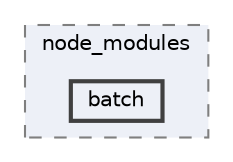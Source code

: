 digraph "pkiclassroomrescheduler/src/main/frontend/node_modules/batch"
{
 // LATEX_PDF_SIZE
  bgcolor="transparent";
  edge [fontname=Helvetica,fontsize=10,labelfontname=Helvetica,labelfontsize=10];
  node [fontname=Helvetica,fontsize=10,shape=box,height=0.2,width=0.4];
  compound=true
  subgraph clusterdir_72953eda66ccb3a2722c28e1c3e6c23b {
    graph [ bgcolor="#edf0f7", pencolor="grey50", label="node_modules", fontname=Helvetica,fontsize=10 style="filled,dashed", URL="dir_72953eda66ccb3a2722c28e1c3e6c23b.html",tooltip=""]
  dir_3e7f5691bdd4b4b1d2bad62bce40ffad [label="batch", fillcolor="#edf0f7", color="grey25", style="filled,bold", URL="dir_3e7f5691bdd4b4b1d2bad62bce40ffad.html",tooltip=""];
  }
}
